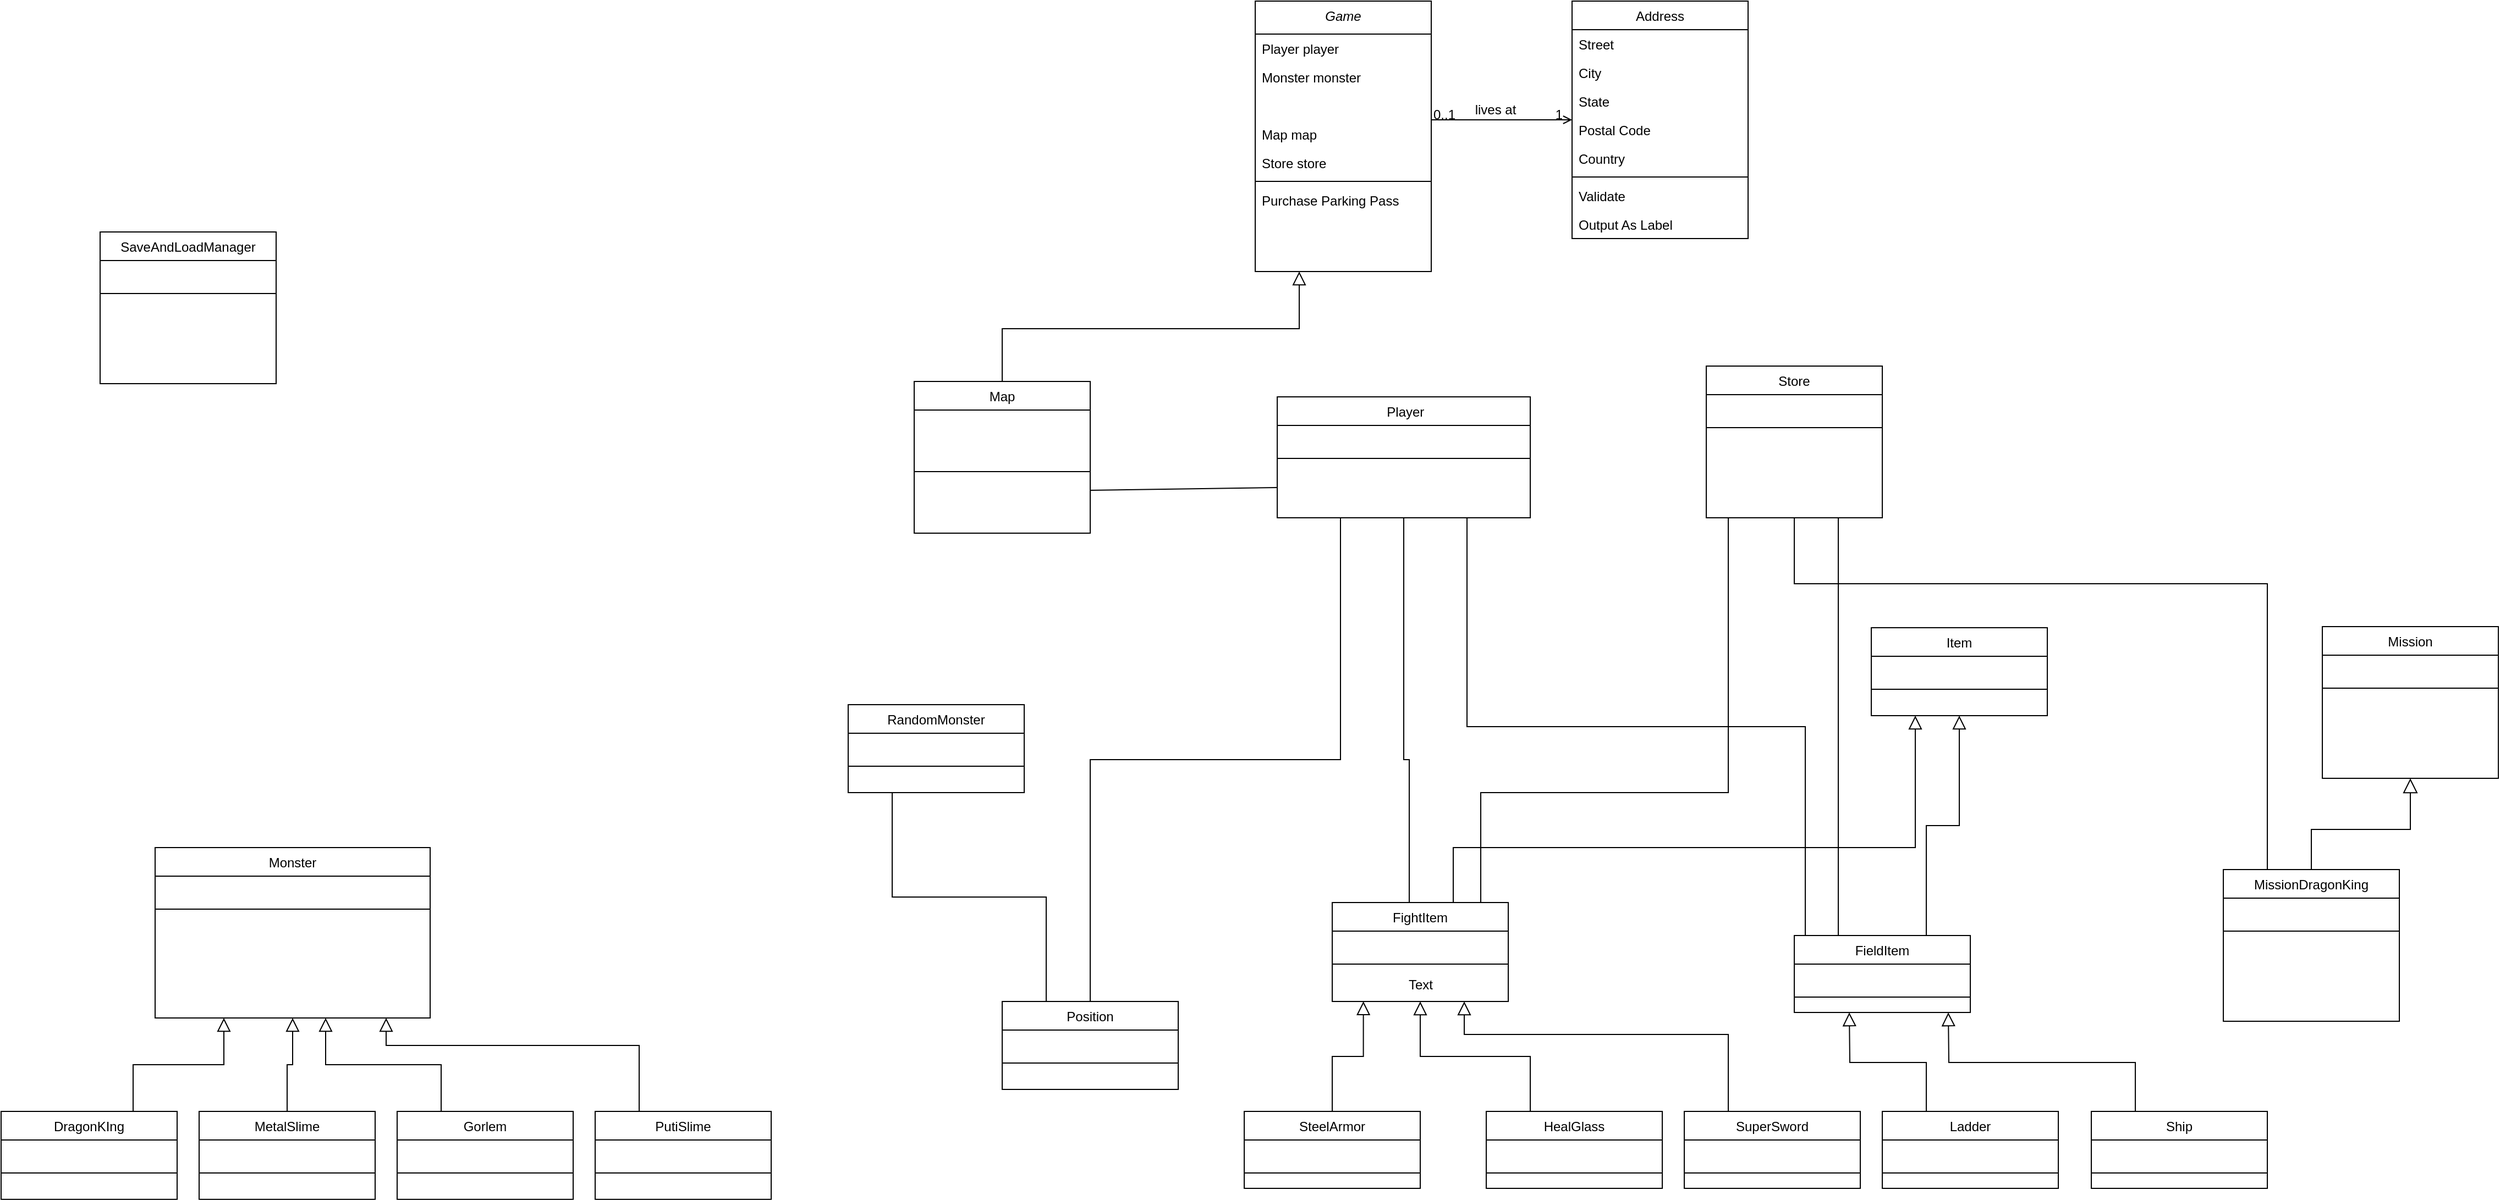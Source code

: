 <mxfile version="21.3.2" type="github">
  <diagram id="C5RBs43oDa-KdzZeNtuy" name="Page-1">
    <mxGraphModel dx="2869" dy="938" grid="1" gridSize="10" guides="1" tooltips="1" connect="1" arrows="1" fold="1" page="1" pageScale="1" pageWidth="1169" pageHeight="1654" math="0" shadow="0">
      <root>
        <mxCell id="WIyWlLk6GJQsqaUBKTNV-0" />
        <mxCell id="WIyWlLk6GJQsqaUBKTNV-1" parent="WIyWlLk6GJQsqaUBKTNV-0" />
        <mxCell id="zkfFHV4jXpPFQw0GAbJ--0" value="Game" style="swimlane;fontStyle=2;align=center;verticalAlign=top;childLayout=stackLayout;horizontal=1;startSize=30;horizontalStack=0;resizeParent=1;resizeLast=0;collapsible=1;marginBottom=0;rounded=0;shadow=0;strokeWidth=1;" parent="WIyWlLk6GJQsqaUBKTNV-1" vertex="1">
          <mxGeometry x="20" y="120" width="160" height="246" as="geometry">
            <mxRectangle x="220" y="120" width="160" height="26" as="alternateBounds" />
          </mxGeometry>
        </mxCell>
        <mxCell id="zkfFHV4jXpPFQw0GAbJ--1" value="Player player" style="text;align=left;verticalAlign=top;spacingLeft=4;spacingRight=4;overflow=hidden;rotatable=0;points=[[0,0.5],[1,0.5]];portConstraint=eastwest;" parent="zkfFHV4jXpPFQw0GAbJ--0" vertex="1">
          <mxGeometry y="30" width="160" height="26" as="geometry" />
        </mxCell>
        <mxCell id="yhBxobYQqRuuDgirY3vI-3" value="Monster monster" style="text;align=left;verticalAlign=top;spacingLeft=4;spacingRight=4;overflow=hidden;rotatable=0;points=[[0,0.5],[1,0.5]];portConstraint=eastwest;" vertex="1" parent="zkfFHV4jXpPFQw0GAbJ--0">
          <mxGeometry y="56" width="160" height="26" as="geometry" />
        </mxCell>
        <mxCell id="yhBxobYQqRuuDgirY3vI-21" style="text;align=left;verticalAlign=top;spacingLeft=4;spacingRight=4;overflow=hidden;rotatable=0;points=[[0,0.5],[1,0.5]];portConstraint=eastwest;" vertex="1" parent="zkfFHV4jXpPFQw0GAbJ--0">
          <mxGeometry y="82" width="160" height="26" as="geometry" />
        </mxCell>
        <mxCell id="zkfFHV4jXpPFQw0GAbJ--2" value="Map map" style="text;align=left;verticalAlign=top;spacingLeft=4;spacingRight=4;overflow=hidden;rotatable=0;points=[[0,0.5],[1,0.5]];portConstraint=eastwest;rounded=0;shadow=0;html=0;" parent="zkfFHV4jXpPFQw0GAbJ--0" vertex="1">
          <mxGeometry y="108" width="160" height="26" as="geometry" />
        </mxCell>
        <mxCell id="zkfFHV4jXpPFQw0GAbJ--3" value="Store store" style="text;align=left;verticalAlign=top;spacingLeft=4;spacingRight=4;overflow=hidden;rotatable=0;points=[[0,0.5],[1,0.5]];portConstraint=eastwest;rounded=0;shadow=0;html=0;" parent="zkfFHV4jXpPFQw0GAbJ--0" vertex="1">
          <mxGeometry y="134" width="160" height="26" as="geometry" />
        </mxCell>
        <mxCell id="zkfFHV4jXpPFQw0GAbJ--4" value="" style="line;html=1;strokeWidth=1;align=left;verticalAlign=middle;spacingTop=-1;spacingLeft=3;spacingRight=3;rotatable=0;labelPosition=right;points=[];portConstraint=eastwest;" parent="zkfFHV4jXpPFQw0GAbJ--0" vertex="1">
          <mxGeometry y="160" width="160" height="8" as="geometry" />
        </mxCell>
        <mxCell id="zkfFHV4jXpPFQw0GAbJ--5" value="Purchase Parking Pass" style="text;align=left;verticalAlign=top;spacingLeft=4;spacingRight=4;overflow=hidden;rotatable=0;points=[[0,0.5],[1,0.5]];portConstraint=eastwest;" parent="zkfFHV4jXpPFQw0GAbJ--0" vertex="1">
          <mxGeometry y="168" width="160" height="26" as="geometry" />
        </mxCell>
        <mxCell id="zkfFHV4jXpPFQw0GAbJ--6" value="Map" style="swimlane;fontStyle=0;align=center;verticalAlign=top;childLayout=stackLayout;horizontal=1;startSize=26;horizontalStack=0;resizeParent=1;resizeLast=0;collapsible=1;marginBottom=0;rounded=0;shadow=0;strokeWidth=1;" parent="WIyWlLk6GJQsqaUBKTNV-1" vertex="1">
          <mxGeometry x="-290" y="466" width="160" height="138" as="geometry">
            <mxRectangle x="130" y="380" width="160" height="26" as="alternateBounds" />
          </mxGeometry>
        </mxCell>
        <mxCell id="zkfFHV4jXpPFQw0GAbJ--7" value=" " style="text;align=left;verticalAlign=top;spacingLeft=4;spacingRight=4;overflow=hidden;rotatable=0;points=[[0,0.5],[1,0.5]];portConstraint=eastwest;" parent="zkfFHV4jXpPFQw0GAbJ--6" vertex="1">
          <mxGeometry y="26" width="160" height="26" as="geometry" />
        </mxCell>
        <mxCell id="zkfFHV4jXpPFQw0GAbJ--8" value=" " style="text;align=left;verticalAlign=top;spacingLeft=4;spacingRight=4;overflow=hidden;rotatable=0;points=[[0,0.5],[1,0.5]];portConstraint=eastwest;rounded=0;shadow=0;html=0;" parent="zkfFHV4jXpPFQw0GAbJ--6" vertex="1">
          <mxGeometry y="52" width="160" height="26" as="geometry" />
        </mxCell>
        <mxCell id="zkfFHV4jXpPFQw0GAbJ--9" value="" style="line;html=1;strokeWidth=1;align=left;verticalAlign=middle;spacingTop=-1;spacingLeft=3;spacingRight=3;rotatable=0;labelPosition=right;points=[];portConstraint=eastwest;" parent="zkfFHV4jXpPFQw0GAbJ--6" vertex="1">
          <mxGeometry y="78" width="160" height="8" as="geometry" />
        </mxCell>
        <mxCell id="zkfFHV4jXpPFQw0GAbJ--11" value=" " style="text;align=left;verticalAlign=top;spacingLeft=4;spacingRight=4;overflow=hidden;rotatable=0;points=[[0,0.5],[1,0.5]];portConstraint=eastwest;" parent="zkfFHV4jXpPFQw0GAbJ--6" vertex="1">
          <mxGeometry y="86" width="160" height="26" as="geometry" />
        </mxCell>
        <mxCell id="zkfFHV4jXpPFQw0GAbJ--12" value="" style="endArrow=block;endSize=10;endFill=0;shadow=0;strokeWidth=1;rounded=0;edgeStyle=elbowEdgeStyle;elbow=vertical;" parent="WIyWlLk6GJQsqaUBKTNV-1" source="zkfFHV4jXpPFQw0GAbJ--6" target="zkfFHV4jXpPFQw0GAbJ--0" edge="1">
          <mxGeometry width="160" relative="1" as="geometry">
            <mxPoint y="203" as="sourcePoint" />
            <mxPoint y="203" as="targetPoint" />
            <Array as="points">
              <mxPoint x="60" y="418" />
            </Array>
          </mxGeometry>
        </mxCell>
        <mxCell id="yhBxobYQqRuuDgirY3vI-95" style="edgeStyle=orthogonalEdgeStyle;rounded=0;orthogonalLoop=1;jettySize=auto;html=1;exitX=0.25;exitY=0;exitDx=0;exitDy=0;entryX=0.25;entryY=1;entryDx=0;entryDy=0;endArrow=none;endFill=0;" edge="1" parent="WIyWlLk6GJQsqaUBKTNV-1" source="zkfFHV4jXpPFQw0GAbJ--13" target="yhBxobYQqRuuDgirY3vI-91">
          <mxGeometry relative="1" as="geometry">
            <mxPoint x="190" y="820" as="targetPoint" />
          </mxGeometry>
        </mxCell>
        <mxCell id="yhBxobYQqRuuDgirY3vI-96" style="edgeStyle=orthogonalEdgeStyle;rounded=0;orthogonalLoop=1;jettySize=auto;html=1;exitX=0.5;exitY=0;exitDx=0;exitDy=0;entryX=0.25;entryY=1;entryDx=0;entryDy=0;endArrow=none;endFill=0;" edge="1" parent="WIyWlLk6GJQsqaUBKTNV-1" source="zkfFHV4jXpPFQw0GAbJ--13" target="yhBxobYQqRuuDgirY3vI-84">
          <mxGeometry relative="1" as="geometry">
            <mxPoint x="80" y="840" as="targetPoint" />
          </mxGeometry>
        </mxCell>
        <mxCell id="zkfFHV4jXpPFQw0GAbJ--13" value="Position" style="swimlane;fontStyle=0;align=center;verticalAlign=top;childLayout=stackLayout;horizontal=1;startSize=26;horizontalStack=0;resizeParent=1;resizeLast=0;collapsible=1;marginBottom=0;rounded=0;shadow=0;strokeWidth=1;" parent="WIyWlLk6GJQsqaUBKTNV-1" vertex="1">
          <mxGeometry x="-210" y="1030" width="160" height="80" as="geometry">
            <mxRectangle x="340" y="380" width="170" height="26" as="alternateBounds" />
          </mxGeometry>
        </mxCell>
        <mxCell id="zkfFHV4jXpPFQw0GAbJ--14" value=" " style="text;align=left;verticalAlign=top;spacingLeft=4;spacingRight=4;overflow=hidden;rotatable=0;points=[[0,0.5],[1,0.5]];portConstraint=eastwest;" parent="zkfFHV4jXpPFQw0GAbJ--13" vertex="1">
          <mxGeometry y="26" width="160" height="26" as="geometry" />
        </mxCell>
        <mxCell id="zkfFHV4jXpPFQw0GAbJ--15" value="" style="line;html=1;strokeWidth=1;align=left;verticalAlign=middle;spacingTop=-1;spacingLeft=3;spacingRight=3;rotatable=0;labelPosition=right;points=[];portConstraint=eastwest;" parent="zkfFHV4jXpPFQw0GAbJ--13" vertex="1">
          <mxGeometry y="52" width="160" height="8" as="geometry" />
        </mxCell>
        <mxCell id="zkfFHV4jXpPFQw0GAbJ--17" value="Address" style="swimlane;fontStyle=0;align=center;verticalAlign=top;childLayout=stackLayout;horizontal=1;startSize=26;horizontalStack=0;resizeParent=1;resizeLast=0;collapsible=1;marginBottom=0;rounded=0;shadow=0;strokeWidth=1;" parent="WIyWlLk6GJQsqaUBKTNV-1" vertex="1">
          <mxGeometry x="308" y="120" width="160" height="216" as="geometry">
            <mxRectangle x="550" y="140" width="160" height="26" as="alternateBounds" />
          </mxGeometry>
        </mxCell>
        <mxCell id="zkfFHV4jXpPFQw0GAbJ--18" value="Street" style="text;align=left;verticalAlign=top;spacingLeft=4;spacingRight=4;overflow=hidden;rotatable=0;points=[[0,0.5],[1,0.5]];portConstraint=eastwest;" parent="zkfFHV4jXpPFQw0GAbJ--17" vertex="1">
          <mxGeometry y="26" width="160" height="26" as="geometry" />
        </mxCell>
        <mxCell id="zkfFHV4jXpPFQw0GAbJ--19" value="City" style="text;align=left;verticalAlign=top;spacingLeft=4;spacingRight=4;overflow=hidden;rotatable=0;points=[[0,0.5],[1,0.5]];portConstraint=eastwest;rounded=0;shadow=0;html=0;" parent="zkfFHV4jXpPFQw0GAbJ--17" vertex="1">
          <mxGeometry y="52" width="160" height="26" as="geometry" />
        </mxCell>
        <mxCell id="zkfFHV4jXpPFQw0GAbJ--20" value="State" style="text;align=left;verticalAlign=top;spacingLeft=4;spacingRight=4;overflow=hidden;rotatable=0;points=[[0,0.5],[1,0.5]];portConstraint=eastwest;rounded=0;shadow=0;html=0;" parent="zkfFHV4jXpPFQw0GAbJ--17" vertex="1">
          <mxGeometry y="78" width="160" height="26" as="geometry" />
        </mxCell>
        <mxCell id="zkfFHV4jXpPFQw0GAbJ--21" value="Postal Code" style="text;align=left;verticalAlign=top;spacingLeft=4;spacingRight=4;overflow=hidden;rotatable=0;points=[[0,0.5],[1,0.5]];portConstraint=eastwest;rounded=0;shadow=0;html=0;" parent="zkfFHV4jXpPFQw0GAbJ--17" vertex="1">
          <mxGeometry y="104" width="160" height="26" as="geometry" />
        </mxCell>
        <mxCell id="zkfFHV4jXpPFQw0GAbJ--22" value="Country" style="text;align=left;verticalAlign=top;spacingLeft=4;spacingRight=4;overflow=hidden;rotatable=0;points=[[0,0.5],[1,0.5]];portConstraint=eastwest;rounded=0;shadow=0;html=0;" parent="zkfFHV4jXpPFQw0GAbJ--17" vertex="1">
          <mxGeometry y="130" width="160" height="26" as="geometry" />
        </mxCell>
        <mxCell id="zkfFHV4jXpPFQw0GAbJ--23" value="" style="line;html=1;strokeWidth=1;align=left;verticalAlign=middle;spacingTop=-1;spacingLeft=3;spacingRight=3;rotatable=0;labelPosition=right;points=[];portConstraint=eastwest;" parent="zkfFHV4jXpPFQw0GAbJ--17" vertex="1">
          <mxGeometry y="156" width="160" height="8" as="geometry" />
        </mxCell>
        <mxCell id="zkfFHV4jXpPFQw0GAbJ--24" value="Validate" style="text;align=left;verticalAlign=top;spacingLeft=4;spacingRight=4;overflow=hidden;rotatable=0;points=[[0,0.5],[1,0.5]];portConstraint=eastwest;" parent="zkfFHV4jXpPFQw0GAbJ--17" vertex="1">
          <mxGeometry y="164" width="160" height="26" as="geometry" />
        </mxCell>
        <mxCell id="zkfFHV4jXpPFQw0GAbJ--25" value="Output As Label" style="text;align=left;verticalAlign=top;spacingLeft=4;spacingRight=4;overflow=hidden;rotatable=0;points=[[0,0.5],[1,0.5]];portConstraint=eastwest;" parent="zkfFHV4jXpPFQw0GAbJ--17" vertex="1">
          <mxGeometry y="190" width="160" height="26" as="geometry" />
        </mxCell>
        <mxCell id="zkfFHV4jXpPFQw0GAbJ--26" value="" style="endArrow=open;shadow=0;strokeWidth=1;rounded=0;endFill=1;edgeStyle=elbowEdgeStyle;elbow=vertical;" parent="WIyWlLk6GJQsqaUBKTNV-1" source="zkfFHV4jXpPFQw0GAbJ--0" target="zkfFHV4jXpPFQw0GAbJ--17" edge="1">
          <mxGeometry x="0.5" y="41" relative="1" as="geometry">
            <mxPoint x="180" y="192" as="sourcePoint" />
            <mxPoint x="340" y="192" as="targetPoint" />
            <mxPoint x="-40" y="32" as="offset" />
          </mxGeometry>
        </mxCell>
        <mxCell id="zkfFHV4jXpPFQw0GAbJ--27" value="0..1" style="resizable=0;align=left;verticalAlign=bottom;labelBackgroundColor=none;fontSize=12;" parent="zkfFHV4jXpPFQw0GAbJ--26" connectable="0" vertex="1">
          <mxGeometry x="-1" relative="1" as="geometry">
            <mxPoint y="4" as="offset" />
          </mxGeometry>
        </mxCell>
        <mxCell id="zkfFHV4jXpPFQw0GAbJ--28" value="1" style="resizable=0;align=right;verticalAlign=bottom;labelBackgroundColor=none;fontSize=12;" parent="zkfFHV4jXpPFQw0GAbJ--26" connectable="0" vertex="1">
          <mxGeometry x="1" relative="1" as="geometry">
            <mxPoint x="-7" y="4" as="offset" />
          </mxGeometry>
        </mxCell>
        <mxCell id="zkfFHV4jXpPFQw0GAbJ--29" value="lives at" style="text;html=1;resizable=0;points=[];;align=center;verticalAlign=middle;labelBackgroundColor=none;rounded=0;shadow=0;strokeWidth=1;fontSize=12;" parent="zkfFHV4jXpPFQw0GAbJ--26" vertex="1" connectable="0">
          <mxGeometry x="0.5" y="49" relative="1" as="geometry">
            <mxPoint x="-38" y="40" as="offset" />
          </mxGeometry>
        </mxCell>
        <mxCell id="yhBxobYQqRuuDgirY3vI-103" style="edgeStyle=orthogonalEdgeStyle;rounded=0;orthogonalLoop=1;jettySize=auto;html=1;endArrow=none;endFill=0;" edge="1" parent="WIyWlLk6GJQsqaUBKTNV-1" source="yhBxobYQqRuuDgirY3vI-30">
          <mxGeometry relative="1" as="geometry">
            <mxPoint x="450" y="590" as="targetPoint" />
            <mxPoint x="225" y="946" as="sourcePoint" />
            <Array as="points">
              <mxPoint x="225" y="840" />
              <mxPoint x="450" y="840" />
            </Array>
          </mxGeometry>
        </mxCell>
        <mxCell id="yhBxobYQqRuuDgirY3vI-23" value="Item" style="swimlane;fontStyle=0;align=center;verticalAlign=top;childLayout=stackLayout;horizontal=1;startSize=26;horizontalStack=0;resizeParent=1;resizeLast=0;collapsible=1;marginBottom=0;rounded=0;shadow=0;strokeWidth=1;" vertex="1" parent="WIyWlLk6GJQsqaUBKTNV-1">
          <mxGeometry x="580" y="690" width="160" height="80" as="geometry">
            <mxRectangle x="340" y="380" width="170" height="26" as="alternateBounds" />
          </mxGeometry>
        </mxCell>
        <mxCell id="yhBxobYQqRuuDgirY3vI-24" value=" " style="text;align=left;verticalAlign=top;spacingLeft=4;spacingRight=4;overflow=hidden;rotatable=0;points=[[0,0.5],[1,0.5]];portConstraint=eastwest;" vertex="1" parent="yhBxobYQqRuuDgirY3vI-23">
          <mxGeometry y="26" width="160" height="26" as="geometry" />
        </mxCell>
        <mxCell id="yhBxobYQqRuuDgirY3vI-25" value="" style="line;html=1;strokeWidth=1;align=left;verticalAlign=middle;spacingTop=-1;spacingLeft=3;spacingRight=3;rotatable=0;labelPosition=right;points=[];portConstraint=eastwest;" vertex="1" parent="yhBxobYQqRuuDgirY3vI-23">
          <mxGeometry y="52" width="160" height="8" as="geometry" />
        </mxCell>
        <mxCell id="yhBxobYQqRuuDgirY3vI-33" style="edgeStyle=orthogonalEdgeStyle;rounded=0;orthogonalLoop=1;jettySize=auto;html=1;exitX=0.5;exitY=0;exitDx=0;exitDy=0;entryX=0.25;entryY=1;entryDx=0;entryDy=0;strokeWidth=1;endSize=10;endArrow=block;endFill=0;" edge="1" parent="WIyWlLk6GJQsqaUBKTNV-1" source="yhBxobYQqRuuDgirY3vI-30" target="yhBxobYQqRuuDgirY3vI-23">
          <mxGeometry relative="1" as="geometry">
            <Array as="points">
              <mxPoint x="200" y="890" />
              <mxPoint x="620" y="890" />
            </Array>
          </mxGeometry>
        </mxCell>
        <mxCell id="yhBxobYQqRuuDgirY3vI-105" style="edgeStyle=orthogonalEdgeStyle;rounded=0;orthogonalLoop=1;jettySize=auto;html=1;exitX=0.25;exitY=0;exitDx=0;exitDy=0;entryX=0.5;entryY=1;entryDx=0;entryDy=0;endArrow=none;endFill=0;" edge="1" parent="WIyWlLk6GJQsqaUBKTNV-1" source="yhBxobYQqRuuDgirY3vI-30" target="yhBxobYQqRuuDgirY3vI-84">
          <mxGeometry relative="1" as="geometry">
            <Array as="points">
              <mxPoint x="160" y="810" />
              <mxPoint x="155" y="810" />
            </Array>
          </mxGeometry>
        </mxCell>
        <mxCell id="yhBxobYQqRuuDgirY3vI-30" value="FightItem" style="swimlane;fontStyle=0;align=center;verticalAlign=top;childLayout=stackLayout;horizontal=1;startSize=26;horizontalStack=0;resizeParent=1;resizeLast=0;collapsible=1;marginBottom=0;rounded=0;shadow=0;strokeWidth=1;" vertex="1" parent="WIyWlLk6GJQsqaUBKTNV-1">
          <mxGeometry x="90" y="940" width="160" height="90" as="geometry">
            <mxRectangle x="340" y="380" width="170" height="26" as="alternateBounds" />
          </mxGeometry>
        </mxCell>
        <mxCell id="yhBxobYQqRuuDgirY3vI-31" value=" " style="text;align=left;verticalAlign=top;spacingLeft=4;spacingRight=4;overflow=hidden;rotatable=0;points=[[0,0.5],[1,0.5]];portConstraint=eastwest;" vertex="1" parent="yhBxobYQqRuuDgirY3vI-30">
          <mxGeometry y="26" width="160" height="26" as="geometry" />
        </mxCell>
        <mxCell id="yhBxobYQqRuuDgirY3vI-32" value="" style="line;html=1;strokeWidth=1;align=left;verticalAlign=middle;spacingTop=-1;spacingLeft=3;spacingRight=3;rotatable=0;labelPosition=right;points=[];portConstraint=eastwest;" vertex="1" parent="yhBxobYQqRuuDgirY3vI-30">
          <mxGeometry y="52" width="160" height="8" as="geometry" />
        </mxCell>
        <mxCell id="yhBxobYQqRuuDgirY3vI-71" value="Text" style="text;html=1;align=center;verticalAlign=middle;resizable=0;points=[];autosize=1;strokeColor=none;fillColor=none;" vertex="1" parent="yhBxobYQqRuuDgirY3vI-30">
          <mxGeometry y="60" width="160" height="30" as="geometry" />
        </mxCell>
        <mxCell id="yhBxobYQqRuuDgirY3vI-38" style="edgeStyle=orthogonalEdgeStyle;rounded=0;orthogonalLoop=1;jettySize=auto;html=1;exitX=0.75;exitY=0;exitDx=0;exitDy=0;entryX=0.5;entryY=1;entryDx=0;entryDy=0;endArrow=block;endFill=0;endSize=10;" edge="1" parent="WIyWlLk6GJQsqaUBKTNV-1" source="yhBxobYQqRuuDgirY3vI-35" target="yhBxobYQqRuuDgirY3vI-23">
          <mxGeometry relative="1" as="geometry" />
        </mxCell>
        <mxCell id="yhBxobYQqRuuDgirY3vI-106" style="edgeStyle=orthogonalEdgeStyle;rounded=0;orthogonalLoop=1;jettySize=auto;html=1;entryX=0.75;entryY=1;entryDx=0;entryDy=0;endArrow=none;endFill=0;" edge="1" parent="WIyWlLk6GJQsqaUBKTNV-1" target="yhBxobYQqRuuDgirY3vI-84">
          <mxGeometry relative="1" as="geometry">
            <mxPoint x="520" y="980" as="sourcePoint" />
            <Array as="points">
              <mxPoint x="520" y="970" />
              <mxPoint x="520" y="780" />
              <mxPoint x="160" y="780" />
            </Array>
          </mxGeometry>
        </mxCell>
        <mxCell id="yhBxobYQqRuuDgirY3vI-110" style="edgeStyle=orthogonalEdgeStyle;rounded=0;orthogonalLoop=1;jettySize=auto;html=1;exitX=0.25;exitY=0;exitDx=0;exitDy=0;entryX=0.75;entryY=1;entryDx=0;entryDy=0;endArrow=none;endFill=0;" edge="1" parent="WIyWlLk6GJQsqaUBKTNV-1" source="yhBxobYQqRuuDgirY3vI-35" target="yhBxobYQqRuuDgirY3vI-63">
          <mxGeometry relative="1" as="geometry" />
        </mxCell>
        <mxCell id="yhBxobYQqRuuDgirY3vI-35" value="FieldItem" style="swimlane;fontStyle=0;align=center;verticalAlign=top;childLayout=stackLayout;horizontal=1;startSize=26;horizontalStack=0;resizeParent=1;resizeLast=0;collapsible=1;marginBottom=0;rounded=0;shadow=0;strokeWidth=1;" vertex="1" parent="WIyWlLk6GJQsqaUBKTNV-1">
          <mxGeometry x="510" y="970" width="160" height="70" as="geometry">
            <mxRectangle x="340" y="380" width="170" height="26" as="alternateBounds" />
          </mxGeometry>
        </mxCell>
        <mxCell id="yhBxobYQqRuuDgirY3vI-36" value=" " style="text;align=left;verticalAlign=top;spacingLeft=4;spacingRight=4;overflow=hidden;rotatable=0;points=[[0,0.5],[1,0.5]];portConstraint=eastwest;" vertex="1" parent="yhBxobYQqRuuDgirY3vI-35">
          <mxGeometry y="26" width="160" height="26" as="geometry" />
        </mxCell>
        <mxCell id="yhBxobYQqRuuDgirY3vI-37" value="" style="line;html=1;strokeWidth=1;align=left;verticalAlign=middle;spacingTop=-1;spacingLeft=3;spacingRight=3;rotatable=0;labelPosition=right;points=[];portConstraint=eastwest;" vertex="1" parent="yhBxobYQqRuuDgirY3vI-35">
          <mxGeometry y="52" width="160" height="8" as="geometry" />
        </mxCell>
        <mxCell id="yhBxobYQqRuuDgirY3vI-148" style="edgeStyle=orthogonalEdgeStyle;rounded=0;orthogonalLoop=1;jettySize=auto;html=1;exitX=0.25;exitY=0;exitDx=0;exitDy=0;endSize=10;endArrow=block;endFill=0;" edge="1" parent="WIyWlLk6GJQsqaUBKTNV-1" source="yhBxobYQqRuuDgirY3vI-39" target="yhBxobYQqRuuDgirY3vI-71">
          <mxGeometry relative="1" as="geometry" />
        </mxCell>
        <mxCell id="yhBxobYQqRuuDgirY3vI-39" value="HealGlass" style="swimlane;fontStyle=0;align=center;verticalAlign=top;childLayout=stackLayout;horizontal=1;startSize=26;horizontalStack=0;resizeParent=1;resizeLast=0;collapsible=1;marginBottom=0;rounded=0;shadow=0;strokeWidth=1;" vertex="1" parent="WIyWlLk6GJQsqaUBKTNV-1">
          <mxGeometry x="230" y="1130" width="160" height="70" as="geometry">
            <mxRectangle x="340" y="380" width="170" height="26" as="alternateBounds" />
          </mxGeometry>
        </mxCell>
        <mxCell id="yhBxobYQqRuuDgirY3vI-40" value=" " style="text;align=left;verticalAlign=top;spacingLeft=4;spacingRight=4;overflow=hidden;rotatable=0;points=[[0,0.5],[1,0.5]];portConstraint=eastwest;" vertex="1" parent="yhBxobYQqRuuDgirY3vI-39">
          <mxGeometry y="26" width="160" height="26" as="geometry" />
        </mxCell>
        <mxCell id="yhBxobYQqRuuDgirY3vI-41" value="" style="line;html=1;strokeWidth=1;align=left;verticalAlign=middle;spacingTop=-1;spacingLeft=3;spacingRight=3;rotatable=0;labelPosition=right;points=[];portConstraint=eastwest;" vertex="1" parent="yhBxobYQqRuuDgirY3vI-39">
          <mxGeometry y="52" width="160" height="8" as="geometry" />
        </mxCell>
        <mxCell id="yhBxobYQqRuuDgirY3vI-147" style="edgeStyle=orthogonalEdgeStyle;rounded=0;orthogonalLoop=1;jettySize=auto;html=1;exitX=0.5;exitY=0;exitDx=0;exitDy=0;entryX=0.177;entryY=0.995;entryDx=0;entryDy=0;entryPerimeter=0;endSize=10;endArrow=block;endFill=0;" edge="1" parent="WIyWlLk6GJQsqaUBKTNV-1" source="yhBxobYQqRuuDgirY3vI-43" target="yhBxobYQqRuuDgirY3vI-71">
          <mxGeometry relative="1" as="geometry" />
        </mxCell>
        <mxCell id="yhBxobYQqRuuDgirY3vI-43" value="SteelArmor" style="swimlane;fontStyle=0;align=center;verticalAlign=top;childLayout=stackLayout;horizontal=1;startSize=26;horizontalStack=0;resizeParent=1;resizeLast=0;collapsible=1;marginBottom=0;rounded=0;shadow=0;strokeWidth=1;" vertex="1" parent="WIyWlLk6GJQsqaUBKTNV-1">
          <mxGeometry x="10" y="1130" width="160" height="70" as="geometry">
            <mxRectangle x="340" y="380" width="170" height="26" as="alternateBounds" />
          </mxGeometry>
        </mxCell>
        <mxCell id="yhBxobYQqRuuDgirY3vI-44" value=" " style="text;align=left;verticalAlign=top;spacingLeft=4;spacingRight=4;overflow=hidden;rotatable=0;points=[[0,0.5],[1,0.5]];portConstraint=eastwest;" vertex="1" parent="yhBxobYQqRuuDgirY3vI-43">
          <mxGeometry y="26" width="160" height="26" as="geometry" />
        </mxCell>
        <mxCell id="yhBxobYQqRuuDgirY3vI-45" value="" style="line;html=1;strokeWidth=1;align=left;verticalAlign=middle;spacingTop=-1;spacingLeft=3;spacingRight=3;rotatable=0;labelPosition=right;points=[];portConstraint=eastwest;" vertex="1" parent="yhBxobYQqRuuDgirY3vI-43">
          <mxGeometry y="52" width="160" height="8" as="geometry" />
        </mxCell>
        <mxCell id="yhBxobYQqRuuDgirY3vI-151" style="edgeStyle=orthogonalEdgeStyle;rounded=0;orthogonalLoop=1;jettySize=auto;html=1;exitX=0.25;exitY=0;exitDx=0;exitDy=0;endSize=10;endArrow=block;endFill=0;" edge="1" parent="WIyWlLk6GJQsqaUBKTNV-1" source="yhBxobYQqRuuDgirY3vI-46" target="yhBxobYQqRuuDgirY3vI-71">
          <mxGeometry relative="1" as="geometry">
            <Array as="points">
              <mxPoint x="450" y="1060" />
              <mxPoint x="210" y="1060" />
            </Array>
          </mxGeometry>
        </mxCell>
        <mxCell id="yhBxobYQqRuuDgirY3vI-46" value="SuperSword" style="swimlane;fontStyle=0;align=center;verticalAlign=top;childLayout=stackLayout;horizontal=1;startSize=26;horizontalStack=0;resizeParent=1;resizeLast=0;collapsible=1;marginBottom=0;rounded=0;shadow=0;strokeWidth=1;" vertex="1" parent="WIyWlLk6GJQsqaUBKTNV-1">
          <mxGeometry x="410" y="1130" width="160" height="70" as="geometry">
            <mxRectangle x="340" y="380" width="170" height="26" as="alternateBounds" />
          </mxGeometry>
        </mxCell>
        <mxCell id="yhBxobYQqRuuDgirY3vI-47" value=" " style="text;align=left;verticalAlign=top;spacingLeft=4;spacingRight=4;overflow=hidden;rotatable=0;points=[[0,0.5],[1,0.5]];portConstraint=eastwest;" vertex="1" parent="yhBxobYQqRuuDgirY3vI-46">
          <mxGeometry y="26" width="160" height="26" as="geometry" />
        </mxCell>
        <mxCell id="yhBxobYQqRuuDgirY3vI-48" value="" style="line;html=1;strokeWidth=1;align=left;verticalAlign=middle;spacingTop=-1;spacingLeft=3;spacingRight=3;rotatable=0;labelPosition=right;points=[];portConstraint=eastwest;" vertex="1" parent="yhBxobYQqRuuDgirY3vI-46">
          <mxGeometry y="52" width="160" height="8" as="geometry" />
        </mxCell>
        <mxCell id="yhBxobYQqRuuDgirY3vI-61" style="edgeStyle=orthogonalEdgeStyle;rounded=0;orthogonalLoop=1;jettySize=auto;html=1;exitX=0.25;exitY=0;exitDx=0;exitDy=0;endSize=10;endArrow=block;endFill=0;" edge="1" parent="WIyWlLk6GJQsqaUBKTNV-1" source="yhBxobYQqRuuDgirY3vI-49">
          <mxGeometry relative="1" as="geometry">
            <mxPoint x="560" y="1040" as="targetPoint" />
          </mxGeometry>
        </mxCell>
        <mxCell id="yhBxobYQqRuuDgirY3vI-49" value="Ladder" style="swimlane;fontStyle=0;align=center;verticalAlign=top;childLayout=stackLayout;horizontal=1;startSize=26;horizontalStack=0;resizeParent=1;resizeLast=0;collapsible=1;marginBottom=0;rounded=0;shadow=0;strokeWidth=1;" vertex="1" parent="WIyWlLk6GJQsqaUBKTNV-1">
          <mxGeometry x="590" y="1130" width="160" height="70" as="geometry">
            <mxRectangle x="340" y="380" width="170" height="26" as="alternateBounds" />
          </mxGeometry>
        </mxCell>
        <mxCell id="yhBxobYQqRuuDgirY3vI-50" value=" " style="text;align=left;verticalAlign=top;spacingLeft=4;spacingRight=4;overflow=hidden;rotatable=0;points=[[0,0.5],[1,0.5]];portConstraint=eastwest;" vertex="1" parent="yhBxobYQqRuuDgirY3vI-49">
          <mxGeometry y="26" width="160" height="26" as="geometry" />
        </mxCell>
        <mxCell id="yhBxobYQqRuuDgirY3vI-51" value="" style="line;html=1;strokeWidth=1;align=left;verticalAlign=middle;spacingTop=-1;spacingLeft=3;spacingRight=3;rotatable=0;labelPosition=right;points=[];portConstraint=eastwest;" vertex="1" parent="yhBxobYQqRuuDgirY3vI-49">
          <mxGeometry y="52" width="160" height="8" as="geometry" />
        </mxCell>
        <mxCell id="yhBxobYQqRuuDgirY3vI-62" style="edgeStyle=orthogonalEdgeStyle;rounded=0;orthogonalLoop=1;jettySize=auto;html=1;exitX=0.25;exitY=0;exitDx=0;exitDy=0;endArrow=block;endFill=0;endSize=10;" edge="1" parent="WIyWlLk6GJQsqaUBKTNV-1" source="yhBxobYQqRuuDgirY3vI-52">
          <mxGeometry relative="1" as="geometry">
            <mxPoint x="650" y="1040" as="targetPoint" />
          </mxGeometry>
        </mxCell>
        <mxCell id="yhBxobYQqRuuDgirY3vI-52" value="Ship" style="swimlane;fontStyle=0;align=center;verticalAlign=top;childLayout=stackLayout;horizontal=1;startSize=26;horizontalStack=0;resizeParent=1;resizeLast=0;collapsible=1;marginBottom=0;rounded=0;shadow=0;strokeWidth=1;" vertex="1" parent="WIyWlLk6GJQsqaUBKTNV-1">
          <mxGeometry x="780" y="1130" width="160" height="70" as="geometry">
            <mxRectangle x="340" y="380" width="170" height="26" as="alternateBounds" />
          </mxGeometry>
        </mxCell>
        <mxCell id="yhBxobYQqRuuDgirY3vI-53" value=" " style="text;align=left;verticalAlign=top;spacingLeft=4;spacingRight=4;overflow=hidden;rotatable=0;points=[[0,0.5],[1,0.5]];portConstraint=eastwest;" vertex="1" parent="yhBxobYQqRuuDgirY3vI-52">
          <mxGeometry y="26" width="160" height="26" as="geometry" />
        </mxCell>
        <mxCell id="yhBxobYQqRuuDgirY3vI-54" value="" style="line;html=1;strokeWidth=1;align=left;verticalAlign=middle;spacingTop=-1;spacingLeft=3;spacingRight=3;rotatable=0;labelPosition=right;points=[];portConstraint=eastwest;" vertex="1" parent="yhBxobYQqRuuDgirY3vI-52">
          <mxGeometry y="52" width="160" height="8" as="geometry" />
        </mxCell>
        <mxCell id="yhBxobYQqRuuDgirY3vI-63" value="Store" style="swimlane;fontStyle=0;align=center;verticalAlign=top;childLayout=stackLayout;horizontal=1;startSize=26;horizontalStack=0;resizeParent=1;resizeLast=0;collapsible=1;marginBottom=0;rounded=0;shadow=0;strokeWidth=1;" vertex="1" parent="WIyWlLk6GJQsqaUBKTNV-1">
          <mxGeometry x="430" y="452" width="160" height="138" as="geometry">
            <mxRectangle x="130" y="380" width="160" height="26" as="alternateBounds" />
          </mxGeometry>
        </mxCell>
        <mxCell id="yhBxobYQqRuuDgirY3vI-64" value=" " style="text;align=left;verticalAlign=top;spacingLeft=4;spacingRight=4;overflow=hidden;rotatable=0;points=[[0,0.5],[1,0.5]];portConstraint=eastwest;" vertex="1" parent="yhBxobYQqRuuDgirY3vI-63">
          <mxGeometry y="26" width="160" height="26" as="geometry" />
        </mxCell>
        <mxCell id="yhBxobYQqRuuDgirY3vI-66" value="" style="line;html=1;strokeWidth=1;align=left;verticalAlign=middle;spacingTop=-1;spacingLeft=3;spacingRight=3;rotatable=0;labelPosition=right;points=[];portConstraint=eastwest;" vertex="1" parent="yhBxobYQqRuuDgirY3vI-63">
          <mxGeometry y="52" width="160" height="8" as="geometry" />
        </mxCell>
        <mxCell id="yhBxobYQqRuuDgirY3vI-67" value=" " style="text;align=left;verticalAlign=top;spacingLeft=4;spacingRight=4;overflow=hidden;rotatable=0;points=[[0,0.5],[1,0.5]];portConstraint=eastwest;fontStyle=4" vertex="1" parent="yhBxobYQqRuuDgirY3vI-63">
          <mxGeometry y="60" width="160" height="26" as="geometry" />
        </mxCell>
        <mxCell id="yhBxobYQqRuuDgirY3vI-68" value=" " style="text;align=left;verticalAlign=top;spacingLeft=4;spacingRight=4;overflow=hidden;rotatable=0;points=[[0,0.5],[1,0.5]];portConstraint=eastwest;" vertex="1" parent="yhBxobYQqRuuDgirY3vI-63">
          <mxGeometry y="86" width="160" height="26" as="geometry" />
        </mxCell>
        <mxCell id="yhBxobYQqRuuDgirY3vI-72" value="Mission" style="swimlane;fontStyle=0;align=center;verticalAlign=top;childLayout=stackLayout;horizontal=1;startSize=26;horizontalStack=0;resizeParent=1;resizeLast=0;collapsible=1;marginBottom=0;rounded=0;shadow=0;strokeWidth=1;" vertex="1" parent="WIyWlLk6GJQsqaUBKTNV-1">
          <mxGeometry x="990" y="689" width="160" height="138" as="geometry">
            <mxRectangle x="130" y="380" width="160" height="26" as="alternateBounds" />
          </mxGeometry>
        </mxCell>
        <mxCell id="yhBxobYQqRuuDgirY3vI-73" value=" " style="text;align=left;verticalAlign=top;spacingLeft=4;spacingRight=4;overflow=hidden;rotatable=0;points=[[0,0.5],[1,0.5]];portConstraint=eastwest;" vertex="1" parent="yhBxobYQqRuuDgirY3vI-72">
          <mxGeometry y="26" width="160" height="26" as="geometry" />
        </mxCell>
        <mxCell id="yhBxobYQqRuuDgirY3vI-74" value="" style="line;html=1;strokeWidth=1;align=left;verticalAlign=middle;spacingTop=-1;spacingLeft=3;spacingRight=3;rotatable=0;labelPosition=right;points=[];portConstraint=eastwest;" vertex="1" parent="yhBxobYQqRuuDgirY3vI-72">
          <mxGeometry y="52" width="160" height="8" as="geometry" />
        </mxCell>
        <mxCell id="yhBxobYQqRuuDgirY3vI-75" value=" " style="text;align=left;verticalAlign=top;spacingLeft=4;spacingRight=4;overflow=hidden;rotatable=0;points=[[0,0.5],[1,0.5]];portConstraint=eastwest;fontStyle=4" vertex="1" parent="yhBxobYQqRuuDgirY3vI-72">
          <mxGeometry y="60" width="160" height="26" as="geometry" />
        </mxCell>
        <mxCell id="yhBxobYQqRuuDgirY3vI-76" value=" " style="text;align=left;verticalAlign=top;spacingLeft=4;spacingRight=4;overflow=hidden;rotatable=0;points=[[0,0.5],[1,0.5]];portConstraint=eastwest;" vertex="1" parent="yhBxobYQqRuuDgirY3vI-72">
          <mxGeometry y="86" width="160" height="26" as="geometry" />
        </mxCell>
        <mxCell id="yhBxobYQqRuuDgirY3vI-83" style="edgeStyle=orthogonalEdgeStyle;rounded=0;orthogonalLoop=1;jettySize=auto;html=1;exitX=0.5;exitY=0;exitDx=0;exitDy=0;entryX=0.5;entryY=1;entryDx=0;entryDy=0;endArrow=block;endFill=0;endSize=11;" edge="1" parent="WIyWlLk6GJQsqaUBKTNV-1" source="yhBxobYQqRuuDgirY3vI-77" target="yhBxobYQqRuuDgirY3vI-72">
          <mxGeometry relative="1" as="geometry">
            <mxPoint x="1160.048" y="980" as="targetPoint" />
          </mxGeometry>
        </mxCell>
        <mxCell id="yhBxobYQqRuuDgirY3vI-133" style="edgeStyle=orthogonalEdgeStyle;rounded=0;orthogonalLoop=1;jettySize=auto;html=1;exitX=0.25;exitY=0;exitDx=0;exitDy=0;entryX=0.5;entryY=1;entryDx=0;entryDy=0;endArrow=none;endFill=0;" edge="1" parent="WIyWlLk6GJQsqaUBKTNV-1" source="yhBxobYQqRuuDgirY3vI-77" target="yhBxobYQqRuuDgirY3vI-63">
          <mxGeometry relative="1" as="geometry">
            <Array as="points">
              <mxPoint x="940" y="650" />
              <mxPoint x="510" y="650" />
            </Array>
          </mxGeometry>
        </mxCell>
        <mxCell id="yhBxobYQqRuuDgirY3vI-77" value="MissionDragonKing" style="swimlane;fontStyle=0;align=center;verticalAlign=top;childLayout=stackLayout;horizontal=1;startSize=26;horizontalStack=0;resizeParent=1;resizeLast=0;collapsible=1;marginBottom=0;rounded=0;shadow=0;strokeWidth=1;" vertex="1" parent="WIyWlLk6GJQsqaUBKTNV-1">
          <mxGeometry x="900" y="910" width="160" height="138" as="geometry">
            <mxRectangle x="130" y="380" width="160" height="26" as="alternateBounds" />
          </mxGeometry>
        </mxCell>
        <mxCell id="yhBxobYQqRuuDgirY3vI-78" value=" " style="text;align=left;verticalAlign=top;spacingLeft=4;spacingRight=4;overflow=hidden;rotatable=0;points=[[0,0.5],[1,0.5]];portConstraint=eastwest;" vertex="1" parent="yhBxobYQqRuuDgirY3vI-77">
          <mxGeometry y="26" width="160" height="26" as="geometry" />
        </mxCell>
        <mxCell id="yhBxobYQqRuuDgirY3vI-79" value="" style="line;html=1;strokeWidth=1;align=left;verticalAlign=middle;spacingTop=-1;spacingLeft=3;spacingRight=3;rotatable=0;labelPosition=right;points=[];portConstraint=eastwest;" vertex="1" parent="yhBxobYQqRuuDgirY3vI-77">
          <mxGeometry y="52" width="160" height="8" as="geometry" />
        </mxCell>
        <mxCell id="yhBxobYQqRuuDgirY3vI-80" value=" " style="text;align=left;verticalAlign=top;spacingLeft=4;spacingRight=4;overflow=hidden;rotatable=0;points=[[0,0.5],[1,0.5]];portConstraint=eastwest;fontStyle=4" vertex="1" parent="yhBxobYQqRuuDgirY3vI-77">
          <mxGeometry y="60" width="160" height="26" as="geometry" />
        </mxCell>
        <mxCell id="yhBxobYQqRuuDgirY3vI-81" value=" " style="text;align=left;verticalAlign=top;spacingLeft=4;spacingRight=4;overflow=hidden;rotatable=0;points=[[0,0.5],[1,0.5]];portConstraint=eastwest;" vertex="1" parent="yhBxobYQqRuuDgirY3vI-77">
          <mxGeometry y="86" width="160" height="26" as="geometry" />
        </mxCell>
        <mxCell id="yhBxobYQqRuuDgirY3vI-84" value=" Player" style="swimlane;fontStyle=0;align=center;verticalAlign=top;childLayout=stackLayout;horizontal=1;startSize=26;horizontalStack=0;resizeParent=1;resizeLast=0;collapsible=1;marginBottom=0;rounded=0;shadow=0;strokeWidth=1;points=[[0,0,0,0,0],[0,0.25,0,0,0],[0,0.5,0,0,0],[0,0.75,0,0,0],[0,1,0,0,0],[0.01,0.26,0,0,0],[0.01,0.32,0,0,0],[0.25,0,0,0,0],[0.25,1,0,0,0],[0.38,1,0,0,0],[0.5,0,0,0,0],[0.5,1,0,0,0],[0.62,1,0,0,0],[0.75,0,0,0,0],[0.75,1,0,0,0],[1,0,0,0,0],[1,0.25,0,0,0],[1,0.5,0,0,0],[1,0.75,0,0,0],[1,1,0,0,0]];" vertex="1" parent="WIyWlLk6GJQsqaUBKTNV-1">
          <mxGeometry x="40" y="480" width="230" height="110" as="geometry">
            <mxRectangle x="340" y="380" width="170" height="26" as="alternateBounds" />
          </mxGeometry>
        </mxCell>
        <mxCell id="yhBxobYQqRuuDgirY3vI-85" value=" " style="text;align=left;verticalAlign=top;spacingLeft=4;spacingRight=4;overflow=hidden;rotatable=0;points=[[0,0.5],[1,0.5]];portConstraint=eastwest;" vertex="1" parent="yhBxobYQqRuuDgirY3vI-84">
          <mxGeometry y="26" width="230" height="26" as="geometry" />
        </mxCell>
        <mxCell id="yhBxobYQqRuuDgirY3vI-86" value="" style="line;html=1;strokeWidth=1;align=left;verticalAlign=middle;spacingTop=-1;spacingLeft=3;spacingRight=3;rotatable=0;labelPosition=right;points=[];portConstraint=eastwest;" vertex="1" parent="yhBxobYQqRuuDgirY3vI-84">
          <mxGeometry y="52" width="230" height="8" as="geometry" />
        </mxCell>
        <mxCell id="yhBxobYQqRuuDgirY3vI-91" value="RandomMonster" style="swimlane;fontStyle=0;align=center;verticalAlign=top;childLayout=stackLayout;horizontal=1;startSize=26;horizontalStack=0;resizeParent=1;resizeLast=0;collapsible=1;marginBottom=0;rounded=0;shadow=0;strokeWidth=1;" vertex="1" parent="WIyWlLk6GJQsqaUBKTNV-1">
          <mxGeometry x="-350" y="760" width="160" height="80" as="geometry">
            <mxRectangle x="340" y="380" width="170" height="26" as="alternateBounds" />
          </mxGeometry>
        </mxCell>
        <mxCell id="yhBxobYQqRuuDgirY3vI-92" value=" " style="text;align=left;verticalAlign=top;spacingLeft=4;spacingRight=4;overflow=hidden;rotatable=0;points=[[0,0.5],[1,0.5]];portConstraint=eastwest;" vertex="1" parent="yhBxobYQqRuuDgirY3vI-91">
          <mxGeometry y="26" width="160" height="26" as="geometry" />
        </mxCell>
        <mxCell id="yhBxobYQqRuuDgirY3vI-93" value="" style="line;html=1;strokeWidth=1;align=left;verticalAlign=middle;spacingTop=-1;spacingLeft=3;spacingRight=3;rotatable=0;labelPosition=right;points=[];portConstraint=eastwest;" vertex="1" parent="yhBxobYQqRuuDgirY3vI-91">
          <mxGeometry y="52" width="160" height="8" as="geometry" />
        </mxCell>
        <mxCell id="yhBxobYQqRuuDgirY3vI-97" value="SaveAndLoadManager" style="swimlane;fontStyle=0;align=center;verticalAlign=top;childLayout=stackLayout;horizontal=1;startSize=26;horizontalStack=0;resizeParent=1;resizeLast=0;collapsible=1;marginBottom=0;rounded=0;shadow=0;strokeWidth=1;" vertex="1" parent="WIyWlLk6GJQsqaUBKTNV-1">
          <mxGeometry x="-1030" y="330" width="160" height="138" as="geometry">
            <mxRectangle x="130" y="380" width="160" height="26" as="alternateBounds" />
          </mxGeometry>
        </mxCell>
        <mxCell id="yhBxobYQqRuuDgirY3vI-98" value=" " style="text;align=left;verticalAlign=top;spacingLeft=4;spacingRight=4;overflow=hidden;rotatable=0;points=[[0,0.5],[1,0.5]];portConstraint=eastwest;" vertex="1" parent="yhBxobYQqRuuDgirY3vI-97">
          <mxGeometry y="26" width="160" height="26" as="geometry" />
        </mxCell>
        <mxCell id="yhBxobYQqRuuDgirY3vI-99" value="" style="line;html=1;strokeWidth=1;align=left;verticalAlign=middle;spacingTop=-1;spacingLeft=3;spacingRight=3;rotatable=0;labelPosition=right;points=[];portConstraint=eastwest;" vertex="1" parent="yhBxobYQqRuuDgirY3vI-97">
          <mxGeometry y="52" width="160" height="8" as="geometry" />
        </mxCell>
        <mxCell id="yhBxobYQqRuuDgirY3vI-100" value=" " style="text;align=left;verticalAlign=top;spacingLeft=4;spacingRight=4;overflow=hidden;rotatable=0;points=[[0,0.5],[1,0.5]];portConstraint=eastwest;fontStyle=4" vertex="1" parent="yhBxobYQqRuuDgirY3vI-97">
          <mxGeometry y="60" width="160" height="26" as="geometry" />
        </mxCell>
        <mxCell id="yhBxobYQqRuuDgirY3vI-101" value=" " style="text;align=left;verticalAlign=top;spacingLeft=4;spacingRight=4;overflow=hidden;rotatable=0;points=[[0,0.5],[1,0.5]];portConstraint=eastwest;" vertex="1" parent="yhBxobYQqRuuDgirY3vI-97">
          <mxGeometry y="86" width="160" height="26" as="geometry" />
        </mxCell>
        <mxCell id="yhBxobYQqRuuDgirY3vI-111" value="Monster" style="swimlane;fontStyle=0;align=center;verticalAlign=top;childLayout=stackLayout;horizontal=1;startSize=26;horizontalStack=0;resizeParent=1;resizeLast=0;collapsible=1;marginBottom=0;rounded=0;shadow=0;strokeWidth=1;points=[[0,0,0,0,0],[0,0.25,0,0,0],[0,0.5,0,0,0],[0,0.75,0,0,0],[0,1,0,0,0],[0.25,0,0,0,0],[0.25,1,0,0,0],[0.5,0,0,0,0],[0.5,1,0,0,0],[0.62,1,0,0,0],[0.75,0,0,0,0],[0.75,1,0,0,0],[1,0,0,0,0],[1,0.25,0,0,0],[1,0.5,0,0,0],[1,0.75,0,0,0],[1,1,0,0,0]];" vertex="1" parent="WIyWlLk6GJQsqaUBKTNV-1">
          <mxGeometry x="-980" y="890" width="250" height="155" as="geometry">
            <mxRectangle x="340" y="380" width="170" height="26" as="alternateBounds" />
          </mxGeometry>
        </mxCell>
        <mxCell id="yhBxobYQqRuuDgirY3vI-112" value=" " style="text;align=left;verticalAlign=top;spacingLeft=4;spacingRight=4;overflow=hidden;rotatable=0;points=[[0,0.5],[1,0.5]];portConstraint=eastwest;" vertex="1" parent="yhBxobYQqRuuDgirY3vI-111">
          <mxGeometry y="26" width="250" height="26" as="geometry" />
        </mxCell>
        <mxCell id="yhBxobYQqRuuDgirY3vI-113" value="" style="line;html=1;strokeWidth=1;align=left;verticalAlign=middle;spacingTop=-1;spacingLeft=3;spacingRight=3;rotatable=0;labelPosition=right;points=[];portConstraint=eastwest;" vertex="1" parent="yhBxobYQqRuuDgirY3vI-111">
          <mxGeometry y="52" width="250" height="8" as="geometry" />
        </mxCell>
        <mxCell id="yhBxobYQqRuuDgirY3vI-131" style="edgeStyle=orthogonalEdgeStyle;rounded=0;orthogonalLoop=1;jettySize=auto;html=1;exitX=0.75;exitY=0;exitDx=0;exitDy=0;entryX=0.25;entryY=1;entryDx=0;entryDy=0;entryPerimeter=0;endSize=10;endArrow=block;endFill=0;" edge="1" parent="WIyWlLk6GJQsqaUBKTNV-1" source="yhBxobYQqRuuDgirY3vI-114" target="yhBxobYQqRuuDgirY3vI-111">
          <mxGeometry relative="1" as="geometry">
            <mxPoint x="-960" y="1070" as="targetPoint" />
          </mxGeometry>
        </mxCell>
        <mxCell id="yhBxobYQqRuuDgirY3vI-114" value="DragonKIng" style="swimlane;fontStyle=0;align=center;verticalAlign=top;childLayout=stackLayout;horizontal=1;startSize=26;horizontalStack=0;resizeParent=1;resizeLast=0;collapsible=1;marginBottom=0;rounded=0;shadow=0;strokeWidth=1;" vertex="1" parent="WIyWlLk6GJQsqaUBKTNV-1">
          <mxGeometry x="-1120" y="1130" width="160" height="80" as="geometry">
            <mxRectangle x="340" y="380" width="170" height="26" as="alternateBounds" />
          </mxGeometry>
        </mxCell>
        <mxCell id="yhBxobYQqRuuDgirY3vI-115" value=" " style="text;align=left;verticalAlign=top;spacingLeft=4;spacingRight=4;overflow=hidden;rotatable=0;points=[[0,0.5],[1,0.5]];portConstraint=eastwest;" vertex="1" parent="yhBxobYQqRuuDgirY3vI-114">
          <mxGeometry y="26" width="160" height="26" as="geometry" />
        </mxCell>
        <mxCell id="yhBxobYQqRuuDgirY3vI-116" value="" style="line;html=1;strokeWidth=1;align=left;verticalAlign=middle;spacingTop=-1;spacingLeft=3;spacingRight=3;rotatable=0;labelPosition=right;points=[];portConstraint=eastwest;" vertex="1" parent="yhBxobYQqRuuDgirY3vI-114">
          <mxGeometry y="52" width="160" height="8" as="geometry" />
        </mxCell>
        <mxCell id="yhBxobYQqRuuDgirY3vI-127" style="edgeStyle=orthogonalEdgeStyle;rounded=0;orthogonalLoop=1;jettySize=auto;html=1;exitX=0.5;exitY=0;exitDx=0;exitDy=0;entryX=0.5;entryY=1;entryDx=0;entryDy=0;entryPerimeter=0;endSize=10;endArrow=block;endFill=0;" edge="1" parent="WIyWlLk6GJQsqaUBKTNV-1" source="yhBxobYQqRuuDgirY3vI-117" target="yhBxobYQqRuuDgirY3vI-111">
          <mxGeometry relative="1" as="geometry" />
        </mxCell>
        <mxCell id="yhBxobYQqRuuDgirY3vI-117" value="MetalSlime" style="swimlane;fontStyle=0;align=center;verticalAlign=top;childLayout=stackLayout;horizontal=1;startSize=26;horizontalStack=0;resizeParent=1;resizeLast=0;collapsible=1;marginBottom=0;rounded=0;shadow=0;strokeWidth=1;" vertex="1" parent="WIyWlLk6GJQsqaUBKTNV-1">
          <mxGeometry x="-940" y="1130" width="160" height="80" as="geometry">
            <mxRectangle x="340" y="380" width="170" height="26" as="alternateBounds" />
          </mxGeometry>
        </mxCell>
        <mxCell id="yhBxobYQqRuuDgirY3vI-118" value=" " style="text;align=left;verticalAlign=top;spacingLeft=4;spacingRight=4;overflow=hidden;rotatable=0;points=[[0,0.5],[1,0.5]];portConstraint=eastwest;" vertex="1" parent="yhBxobYQqRuuDgirY3vI-117">
          <mxGeometry y="26" width="160" height="26" as="geometry" />
        </mxCell>
        <mxCell id="yhBxobYQqRuuDgirY3vI-119" value="" style="line;html=1;strokeWidth=1;align=left;verticalAlign=middle;spacingTop=-1;spacingLeft=3;spacingRight=3;rotatable=0;labelPosition=right;points=[];portConstraint=eastwest;" vertex="1" parent="yhBxobYQqRuuDgirY3vI-117">
          <mxGeometry y="52" width="160" height="8" as="geometry" />
        </mxCell>
        <mxCell id="yhBxobYQqRuuDgirY3vI-128" style="edgeStyle=orthogonalEdgeStyle;rounded=0;orthogonalLoop=1;jettySize=auto;html=1;exitX=0.25;exitY=0;exitDx=0;exitDy=0;entryX=0.62;entryY=1;entryDx=0;entryDy=0;entryPerimeter=0;endSize=10;endArrow=block;endFill=0;" edge="1" parent="WIyWlLk6GJQsqaUBKTNV-1" source="yhBxobYQqRuuDgirY3vI-120" target="yhBxobYQqRuuDgirY3vI-111">
          <mxGeometry relative="1" as="geometry">
            <mxPoint x="-820.0" y="1050.0" as="targetPoint" />
          </mxGeometry>
        </mxCell>
        <mxCell id="yhBxobYQqRuuDgirY3vI-120" value="Gorlem" style="swimlane;fontStyle=0;align=center;verticalAlign=top;childLayout=stackLayout;horizontal=1;startSize=26;horizontalStack=0;resizeParent=1;resizeLast=0;collapsible=1;marginBottom=0;rounded=0;shadow=0;strokeWidth=1;" vertex="1" parent="WIyWlLk6GJQsqaUBKTNV-1">
          <mxGeometry x="-760" y="1130" width="160" height="80" as="geometry">
            <mxRectangle x="340" y="380" width="170" height="26" as="alternateBounds" />
          </mxGeometry>
        </mxCell>
        <mxCell id="yhBxobYQqRuuDgirY3vI-121" value=" " style="text;align=left;verticalAlign=top;spacingLeft=4;spacingRight=4;overflow=hidden;rotatable=0;points=[[0,0.5],[1,0.5]];portConstraint=eastwest;" vertex="1" parent="yhBxobYQqRuuDgirY3vI-120">
          <mxGeometry y="26" width="160" height="26" as="geometry" />
        </mxCell>
        <mxCell id="yhBxobYQqRuuDgirY3vI-122" value="" style="line;html=1;strokeWidth=1;align=left;verticalAlign=middle;spacingTop=-1;spacingLeft=3;spacingRight=3;rotatable=0;labelPosition=right;points=[];portConstraint=eastwest;" vertex="1" parent="yhBxobYQqRuuDgirY3vI-120">
          <mxGeometry y="52" width="160" height="8" as="geometry" />
        </mxCell>
        <mxCell id="yhBxobYQqRuuDgirY3vI-129" style="edgeStyle=orthogonalEdgeStyle;rounded=0;orthogonalLoop=1;jettySize=auto;html=1;exitX=0.25;exitY=0;exitDx=0;exitDy=0;endSize=10;endArrow=block;endFill=0;" edge="1" parent="WIyWlLk6GJQsqaUBKTNV-1" source="yhBxobYQqRuuDgirY3vI-123">
          <mxGeometry relative="1" as="geometry">
            <mxPoint x="-770" y="1045" as="targetPoint" />
            <Array as="points">
              <mxPoint x="-540" y="1070" />
              <mxPoint x="-770" y="1070" />
            </Array>
          </mxGeometry>
        </mxCell>
        <mxCell id="yhBxobYQqRuuDgirY3vI-123" value="PutiSlime" style="swimlane;fontStyle=0;align=center;verticalAlign=top;childLayout=stackLayout;horizontal=1;startSize=26;horizontalStack=0;resizeParent=1;resizeLast=0;collapsible=1;marginBottom=0;rounded=0;shadow=0;strokeWidth=1;" vertex="1" parent="WIyWlLk6GJQsqaUBKTNV-1">
          <mxGeometry x="-580" y="1130" width="160" height="80" as="geometry">
            <mxRectangle x="340" y="380" width="170" height="26" as="alternateBounds" />
          </mxGeometry>
        </mxCell>
        <mxCell id="yhBxobYQqRuuDgirY3vI-124" value=" " style="text;align=left;verticalAlign=top;spacingLeft=4;spacingRight=4;overflow=hidden;rotatable=0;points=[[0,0.5],[1,0.5]];portConstraint=eastwest;" vertex="1" parent="yhBxobYQqRuuDgirY3vI-123">
          <mxGeometry y="26" width="160" height="26" as="geometry" />
        </mxCell>
        <mxCell id="yhBxobYQqRuuDgirY3vI-125" value="" style="line;html=1;strokeWidth=1;align=left;verticalAlign=middle;spacingTop=-1;spacingLeft=3;spacingRight=3;rotatable=0;labelPosition=right;points=[];portConstraint=eastwest;" vertex="1" parent="yhBxobYQqRuuDgirY3vI-123">
          <mxGeometry y="52" width="160" height="8" as="geometry" />
        </mxCell>
        <mxCell id="yhBxobYQqRuuDgirY3vI-136" value="" style="endArrow=none;html=1;rounded=0;exitX=1;exitY=0.5;exitDx=0;exitDy=0;entryX=0;entryY=0.75;entryDx=0;entryDy=0;strokeWidth=1;" edge="1" parent="WIyWlLk6GJQsqaUBKTNV-1" source="zkfFHV4jXpPFQw0GAbJ--11" target="yhBxobYQqRuuDgirY3vI-84">
          <mxGeometry width="50" height="50" relative="1" as="geometry">
            <mxPoint x="-70" y="570" as="sourcePoint" />
            <mxPoint x="-20" y="520" as="targetPoint" />
          </mxGeometry>
        </mxCell>
      </root>
    </mxGraphModel>
  </diagram>
</mxfile>
